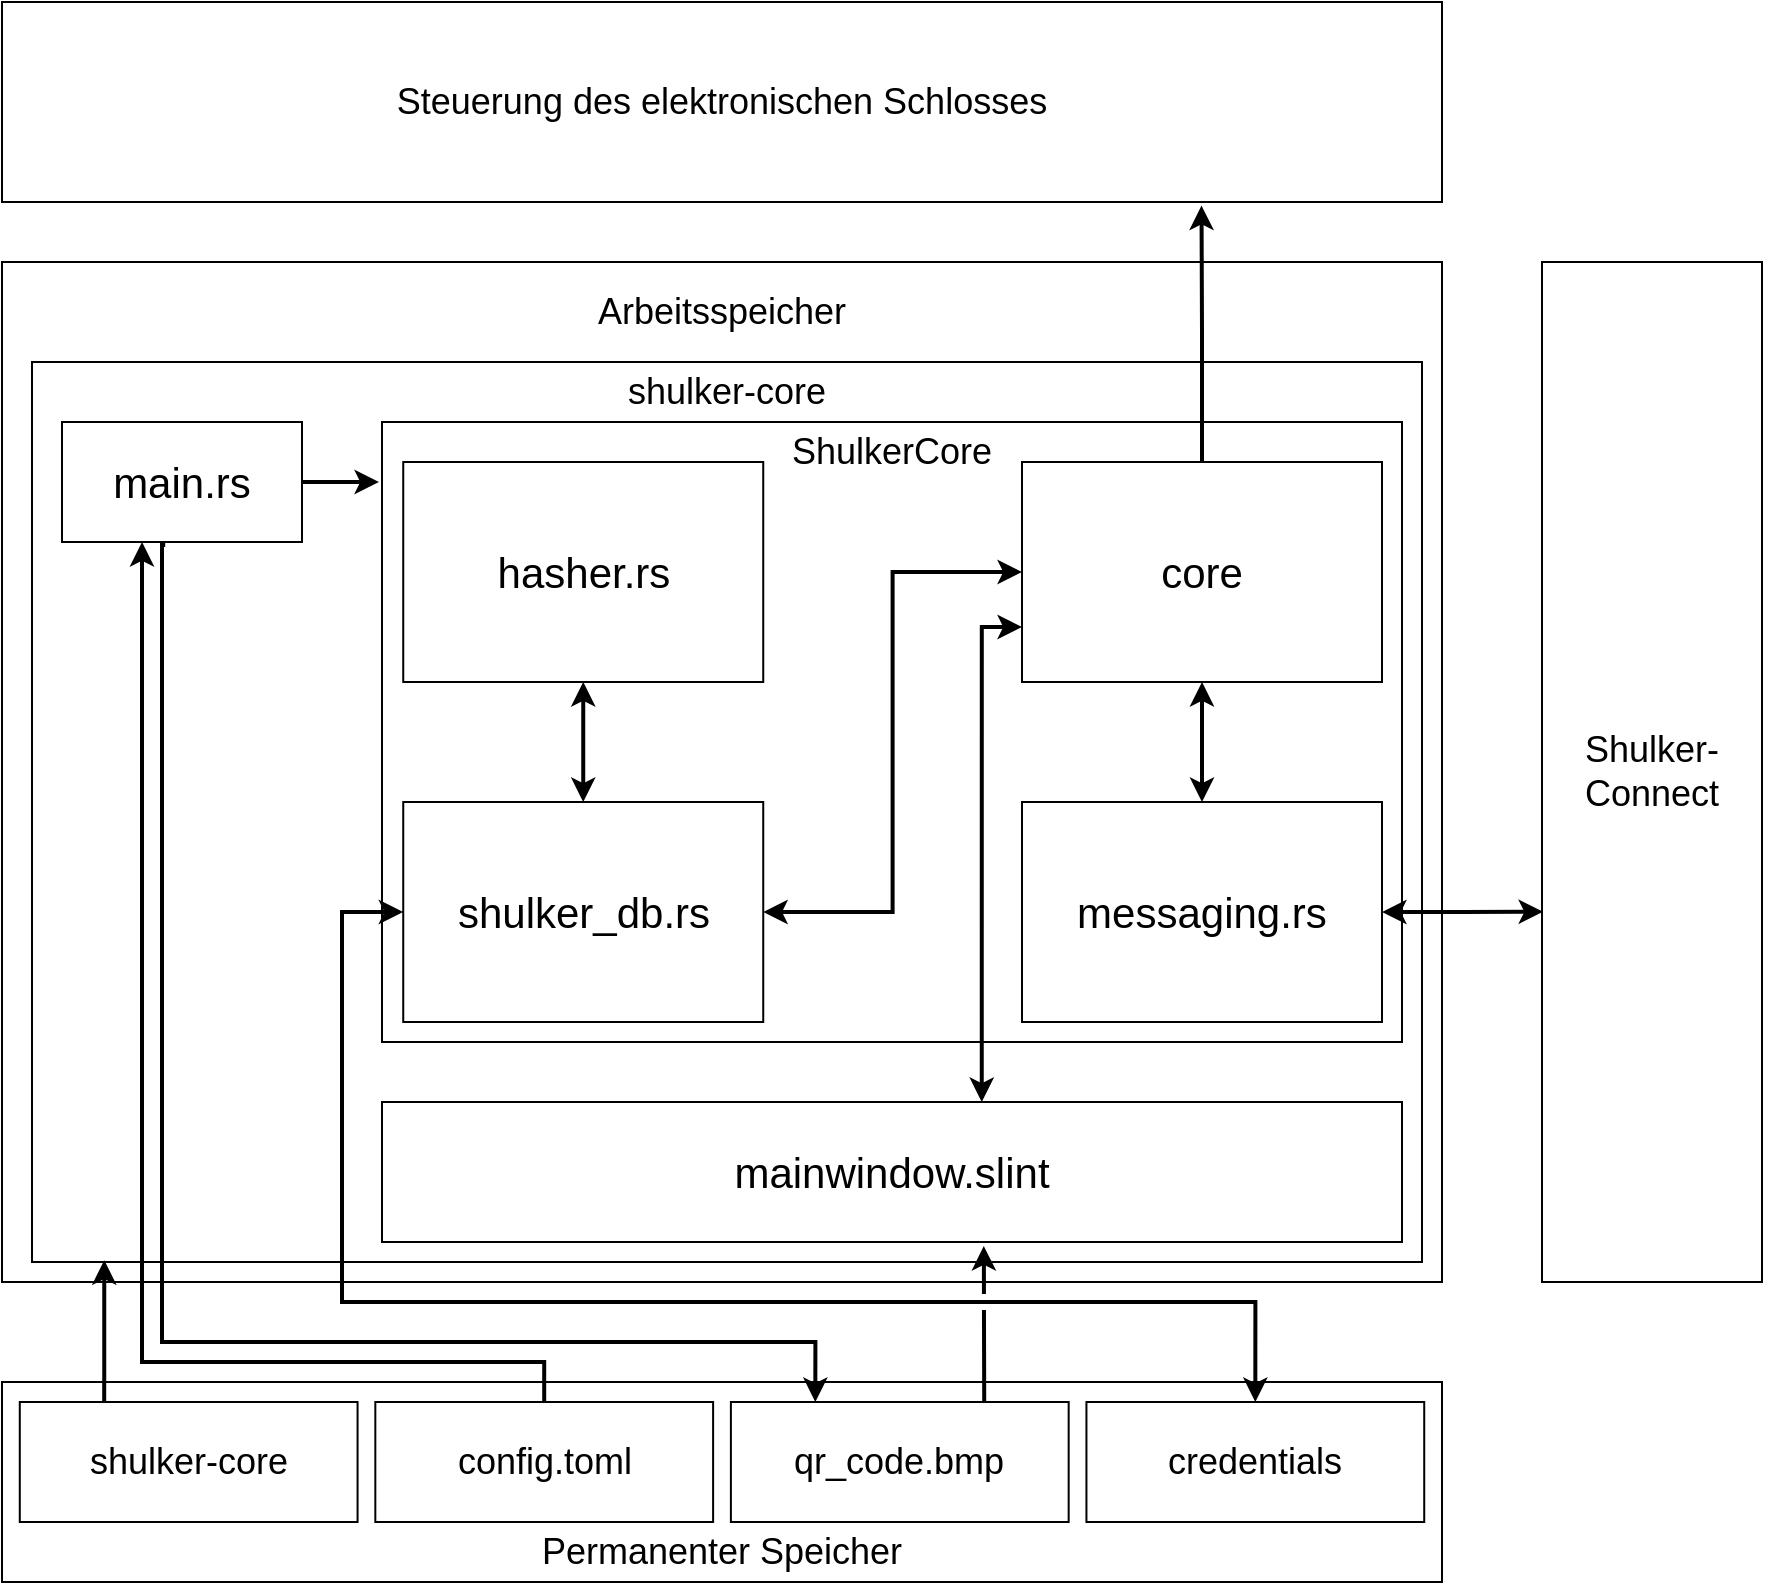 <mxfile version="17.1.3" type="device"><diagram id="MXBr9AX1nmumMZEwAUCP" name="Page-1"><mxGraphModel dx="1576" dy="2065" grid="1" gridSize="10" guides="1" tooltips="1" connect="1" arrows="1" fold="1" page="1" pageScale="1" pageWidth="850" pageHeight="1100" math="0" shadow="0"><root><mxCell id="0"/><mxCell id="1" parent="0"/><mxCell id="jq7tiv9GN7Zq7_1mKzhL-30" value="" style="rounded=0;whiteSpace=wrap;html=1;" vertex="1" parent="1"><mxGeometry x="1140" y="-10" width="720" height="510" as="geometry"/></mxCell><mxCell id="jq7tiv9GN7Zq7_1mKzhL-39" value="&lt;font style=&quot;font-size: 18px&quot;&gt;Arbeitsspeicher&lt;/font&gt;" style="text;html=1;strokeColor=none;fillColor=none;align=center;verticalAlign=middle;whiteSpace=wrap;rounded=0;" vertex="1" parent="1"><mxGeometry x="1425" width="150" height="30" as="geometry"/></mxCell><mxCell id="jq7tiv9GN7Zq7_1mKzhL-42" value="" style="group" vertex="1" connectable="0" parent="1"><mxGeometry x="1140" y="530" width="720" height="120" as="geometry"/></mxCell><mxCell id="jq7tiv9GN7Zq7_1mKzhL-31" value="" style="rounded=0;whiteSpace=wrap;html=1;" vertex="1" parent="jq7tiv9GN7Zq7_1mKzhL-42"><mxGeometry y="20" width="720" height="100" as="geometry"/></mxCell><mxCell id="jq7tiv9GN7Zq7_1mKzhL-38" value="&lt;font style=&quot;font-size: 18px&quot;&gt;Permanenter Speicher&lt;/font&gt;" style="text;html=1;strokeColor=none;fillColor=none;align=center;verticalAlign=middle;whiteSpace=wrap;rounded=0;" vertex="1" parent="jq7tiv9GN7Zq7_1mKzhL-42"><mxGeometry x="210.01" y="90" width="299.99" height="30" as="geometry"/></mxCell><mxCell id="jq7tiv9GN7Zq7_1mKzhL-41" value="&lt;font style=&quot;font-size: 18px&quot;&gt;shulker-core&lt;/font&gt;" style="rounded=0;whiteSpace=wrap;html=1;" vertex="1" parent="jq7tiv9GN7Zq7_1mKzhL-42"><mxGeometry x="8.889" y="30" width="168.889" height="60" as="geometry"/></mxCell><mxCell id="jq7tiv9GN7Zq7_1mKzhL-32" value="&lt;font style=&quot;font-size: 18px&quot;&gt;config.toml&lt;/font&gt;" style="rounded=0;whiteSpace=wrap;html=1;" vertex="1" parent="jq7tiv9GN7Zq7_1mKzhL-42"><mxGeometry x="186.667" y="30" width="168.889" height="60" as="geometry"/></mxCell><mxCell id="jq7tiv9GN7Zq7_1mKzhL-33" value="&lt;font style=&quot;font-size: 18px&quot;&gt;qr_code.bmp&lt;/font&gt;" style="rounded=0;whiteSpace=wrap;html=1;" vertex="1" parent="jq7tiv9GN7Zq7_1mKzhL-42"><mxGeometry x="364.444" y="30" width="168.889" height="60" as="geometry"/></mxCell><mxCell id="jq7tiv9GN7Zq7_1mKzhL-34" value="&lt;font style=&quot;font-size: 18px&quot;&gt;credentials&lt;/font&gt;" style="rounded=0;whiteSpace=wrap;html=1;" vertex="1" parent="jq7tiv9GN7Zq7_1mKzhL-42"><mxGeometry x="542.222" y="30" width="168.889" height="60" as="geometry"/></mxCell><mxCell id="jq7tiv9GN7Zq7_1mKzhL-43" value="" style="rounded=0;whiteSpace=wrap;html=1;" vertex="1" parent="1"><mxGeometry x="1155" y="40" width="695" height="450" as="geometry"/></mxCell><mxCell id="jq7tiv9GN7Zq7_1mKzhL-45" value="&lt;font style=&quot;font-size: 18px&quot;&gt;shulker-core&lt;/font&gt;" style="text;html=1;strokeColor=none;fillColor=none;align=center;verticalAlign=middle;whiteSpace=wrap;rounded=0;" vertex="1" parent="1"><mxGeometry x="1365" y="40" width="275" height="30" as="geometry"/></mxCell><mxCell id="jq7tiv9GN7Zq7_1mKzhL-81" style="edgeStyle=orthogonalEdgeStyle;rounded=0;orthogonalLoop=1;jettySize=auto;html=1;exitX=1;exitY=0.5;exitDx=0;exitDy=0;entryX=-0.003;entryY=0.096;entryDx=0;entryDy=0;entryPerimeter=0;startArrow=none;startFill=0;endArrow=classic;endFill=1;strokeWidth=2;" edge="1" parent="1" source="jq7tiv9GN7Zq7_1mKzhL-47" target="jq7tiv9GN7Zq7_1mKzhL-48"><mxGeometry relative="1" as="geometry"/></mxCell><mxCell id="jq7tiv9GN7Zq7_1mKzhL-47" value="&lt;font style=&quot;font-size: 21px&quot;&gt;main.rs&lt;/font&gt;" style="rounded=0;whiteSpace=wrap;html=1;" vertex="1" parent="1"><mxGeometry x="1170" y="70" width="120" height="60" as="geometry"/></mxCell><mxCell id="jq7tiv9GN7Zq7_1mKzhL-48" value="" style="rounded=0;whiteSpace=wrap;html=1;" vertex="1" parent="1"><mxGeometry x="1330" y="70" width="510" height="310" as="geometry"/></mxCell><mxCell id="jq7tiv9GN7Zq7_1mKzhL-49" value="&lt;font style=&quot;font-size: 18px&quot;&gt;ShulkerCore&lt;/font&gt;" style="text;html=1;strokeColor=none;fillColor=none;align=center;verticalAlign=middle;whiteSpace=wrap;rounded=0;" vertex="1" parent="1"><mxGeometry x="1500" y="70" width="170.01" height="30" as="geometry"/></mxCell><mxCell id="jq7tiv9GN7Zq7_1mKzhL-65" style="edgeStyle=orthogonalEdgeStyle;rounded=0;orthogonalLoop=1;jettySize=auto;html=1;exitX=0.5;exitY=0;exitDx=0;exitDy=0;entryX=0.5;entryY=1;entryDx=0;entryDy=0;startArrow=classic;startFill=1;strokeWidth=2;endArrow=classic;endFill=1;" edge="1" parent="1" source="jq7tiv9GN7Zq7_1mKzhL-50" target="jq7tiv9GN7Zq7_1mKzhL-51"><mxGeometry relative="1" as="geometry"/></mxCell><mxCell id="jq7tiv9GN7Zq7_1mKzhL-50" value="&lt;font style=&quot;font-size: 21px&quot;&gt;shulker_db.rs&lt;/font&gt;" style="rounded=0;whiteSpace=wrap;html=1;" vertex="1" parent="1"><mxGeometry x="1340.62" y="260" width="180" height="110" as="geometry"/></mxCell><mxCell id="jq7tiv9GN7Zq7_1mKzhL-51" value="&lt;font style=&quot;font-size: 21px&quot;&gt;hasher.rs&lt;/font&gt;" style="rounded=0;whiteSpace=wrap;html=1;" vertex="1" parent="1"><mxGeometry x="1340.62" y="90" width="180" height="110" as="geometry"/></mxCell><mxCell id="jq7tiv9GN7Zq7_1mKzhL-58" style="edgeStyle=orthogonalEdgeStyle;rounded=0;orthogonalLoop=1;jettySize=auto;html=1;exitX=1;exitY=0.5;exitDx=0;exitDy=0;entryX=0.005;entryY=0.637;entryDx=0;entryDy=0;entryPerimeter=0;startArrow=classic;startFill=1;strokeWidth=2;jumpStyle=none;" edge="1" parent="1" source="jq7tiv9GN7Zq7_1mKzhL-52" target="jq7tiv9GN7Zq7_1mKzhL-57"><mxGeometry relative="1" as="geometry"/></mxCell><mxCell id="jq7tiv9GN7Zq7_1mKzhL-66" style="edgeStyle=orthogonalEdgeStyle;rounded=0;orthogonalLoop=1;jettySize=auto;html=1;exitX=0;exitY=0.5;exitDx=0;exitDy=0;entryX=1;entryY=0.5;entryDx=0;entryDy=0;startArrow=classic;startFill=1;endArrow=classic;endFill=1;strokeWidth=2;" edge="1" parent="1" source="jq7tiv9GN7Zq7_1mKzhL-69" target="jq7tiv9GN7Zq7_1mKzhL-50"><mxGeometry relative="1" as="geometry"/></mxCell><mxCell id="jq7tiv9GN7Zq7_1mKzhL-70" style="edgeStyle=orthogonalEdgeStyle;rounded=0;orthogonalLoop=1;jettySize=auto;html=1;exitX=0.5;exitY=0;exitDx=0;exitDy=0;entryX=0.5;entryY=1;entryDx=0;entryDy=0;startArrow=classic;startFill=1;endArrow=classic;endFill=1;strokeWidth=2;" edge="1" parent="1" source="jq7tiv9GN7Zq7_1mKzhL-52" target="jq7tiv9GN7Zq7_1mKzhL-69"><mxGeometry relative="1" as="geometry"/></mxCell><mxCell id="jq7tiv9GN7Zq7_1mKzhL-52" value="&lt;font style=&quot;font-size: 21px&quot;&gt;messaging.rs&lt;/font&gt;" style="rounded=0;whiteSpace=wrap;html=1;" vertex="1" parent="1"><mxGeometry x="1650" y="260" width="180" height="110" as="geometry"/></mxCell><mxCell id="jq7tiv9GN7Zq7_1mKzhL-54" value="" style="rounded=0;whiteSpace=wrap;html=1;" vertex="1" parent="1"><mxGeometry x="1330" y="410" width="510" height="70" as="geometry"/></mxCell><mxCell id="jq7tiv9GN7Zq7_1mKzhL-55" value="&lt;font style=&quot;font-size: 21px&quot;&gt;mainwindow.slint&lt;br&gt;&lt;/font&gt;" style="text;html=1;strokeColor=none;fillColor=none;align=center;verticalAlign=middle;whiteSpace=wrap;rounded=0;" vertex="1" parent="1"><mxGeometry x="1476.25" y="430" width="217.5" height="30" as="geometry"/></mxCell><mxCell id="jq7tiv9GN7Zq7_1mKzhL-57" value="&lt;font style=&quot;font-size: 18px&quot;&gt;Shulker-Connect&lt;/font&gt;" style="rounded=0;whiteSpace=wrap;html=1;" vertex="1" parent="1"><mxGeometry x="1910" y="-10" width="110" height="510" as="geometry"/></mxCell><mxCell id="jq7tiv9GN7Zq7_1mKzhL-67" value="&lt;font style=&quot;font-size: 18px&quot;&gt;Steuerung des elektronischen Schlosses&lt;/font&gt;" style="rounded=0;whiteSpace=wrap;html=1;" vertex="1" parent="1"><mxGeometry x="1140" y="-140" width="720" height="100" as="geometry"/></mxCell><mxCell id="jq7tiv9GN7Zq7_1mKzhL-71" style="edgeStyle=orthogonalEdgeStyle;rounded=0;orthogonalLoop=1;jettySize=auto;html=1;exitX=0.5;exitY=0;exitDx=0;exitDy=0;entryX=0.833;entryY=1.018;entryDx=0;entryDy=0;entryPerimeter=0;startArrow=none;startFill=0;endArrow=classic;endFill=1;strokeWidth=2;" edge="1" parent="1" source="jq7tiv9GN7Zq7_1mKzhL-69" target="jq7tiv9GN7Zq7_1mKzhL-67"><mxGeometry relative="1" as="geometry"/></mxCell><mxCell id="jq7tiv9GN7Zq7_1mKzhL-72" style="edgeStyle=orthogonalEdgeStyle;rounded=0;orthogonalLoop=1;jettySize=auto;html=1;exitX=0;exitY=0.75;exitDx=0;exitDy=0;entryX=0.588;entryY=0;entryDx=0;entryDy=0;entryPerimeter=0;startArrow=classic;startFill=1;endArrow=classic;endFill=1;strokeWidth=2;" edge="1" parent="1" source="jq7tiv9GN7Zq7_1mKzhL-69" target="jq7tiv9GN7Zq7_1mKzhL-54"><mxGeometry relative="1" as="geometry"/></mxCell><mxCell id="jq7tiv9GN7Zq7_1mKzhL-69" value="&lt;font style=&quot;font-size: 21px&quot;&gt;core&lt;/font&gt;" style="rounded=0;whiteSpace=wrap;html=1;" vertex="1" parent="1"><mxGeometry x="1650" y="90" width="180" height="110" as="geometry"/></mxCell><mxCell id="jq7tiv9GN7Zq7_1mKzhL-74" style="edgeStyle=orthogonalEdgeStyle;rounded=0;orthogonalLoop=1;jettySize=auto;html=1;exitX=0.25;exitY=0;exitDx=0;exitDy=0;entryX=0.052;entryY=0.998;entryDx=0;entryDy=0;entryPerimeter=0;startArrow=none;startFill=0;endArrow=classic;endFill=1;strokeWidth=2;" edge="1" parent="1" source="jq7tiv9GN7Zq7_1mKzhL-41" target="jq7tiv9GN7Zq7_1mKzhL-43"><mxGeometry relative="1" as="geometry"/></mxCell><mxCell id="jq7tiv9GN7Zq7_1mKzhL-75" style="edgeStyle=orthogonalEdgeStyle;rounded=0;orthogonalLoop=1;jettySize=auto;html=1;exitX=0.5;exitY=0;exitDx=0;exitDy=0;startArrow=none;startFill=0;endArrow=classic;endFill=1;strokeWidth=2;" edge="1" parent="1" source="jq7tiv9GN7Zq7_1mKzhL-32"><mxGeometry relative="1" as="geometry"><mxPoint x="1210" y="130" as="targetPoint"/><Array as="points"><mxPoint x="1411" y="540"/><mxPoint x="1210" y="540"/><mxPoint x="1210" y="130"/></Array></mxGeometry></mxCell><mxCell id="jq7tiv9GN7Zq7_1mKzhL-76" style="edgeStyle=orthogonalEdgeStyle;rounded=0;orthogonalLoop=1;jettySize=auto;html=1;exitX=0.25;exitY=0;exitDx=0;exitDy=0;startArrow=classic;startFill=1;endArrow=none;endFill=0;strokeWidth=2;entryX=0.43;entryY=1.025;entryDx=0;entryDy=0;entryPerimeter=0;" edge="1" parent="1" source="jq7tiv9GN7Zq7_1mKzhL-33" target="jq7tiv9GN7Zq7_1mKzhL-47"><mxGeometry relative="1" as="geometry"><mxPoint x="1220" y="140" as="targetPoint"/><Array as="points"><mxPoint x="1547" y="530"/><mxPoint x="1220" y="530"/><mxPoint x="1220" y="131"/></Array></mxGeometry></mxCell><mxCell id="jq7tiv9GN7Zq7_1mKzhL-77" style="edgeStyle=orthogonalEdgeStyle;rounded=0;orthogonalLoop=1;jettySize=auto;html=1;exitX=0.5;exitY=0;exitDx=0;exitDy=0;entryX=0;entryY=0.5;entryDx=0;entryDy=0;startArrow=classic;startFill=1;endArrow=classic;endFill=1;strokeWidth=2;sketch=0;shadow=0;" edge="1" parent="1" source="jq7tiv9GN7Zq7_1mKzhL-34" target="jq7tiv9GN7Zq7_1mKzhL-50"><mxGeometry relative="1" as="geometry"><Array as="points"><mxPoint x="1767" y="510"/><mxPoint x="1310" y="510"/><mxPoint x="1310" y="315"/></Array></mxGeometry></mxCell><mxCell id="jq7tiv9GN7Zq7_1mKzhL-83" style="edgeStyle=orthogonalEdgeStyle;rounded=0;orthogonalLoop=1;jettySize=auto;html=1;exitX=0.75;exitY=0;exitDx=0;exitDy=0;entryX=0.59;entryY=1.029;entryDx=0;entryDy=0;entryPerimeter=0;startArrow=none;startFill=0;endArrow=classic;endFill=1;strokeWidth=2;jumpStyle=gap;" edge="1" parent="1" source="jq7tiv9GN7Zq7_1mKzhL-33" target="jq7tiv9GN7Zq7_1mKzhL-54"><mxGeometry relative="1" as="geometry"/></mxCell></root></mxGraphModel></diagram></mxfile>